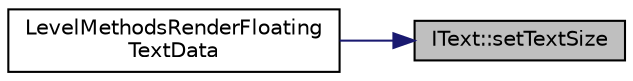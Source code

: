 digraph "IText::setTextSize"
{
 // LATEX_PDF_SIZE
  edge [fontname="Helvetica",fontsize="10",labelfontname="Helvetica",labelfontsize="10"];
  node [fontname="Helvetica",fontsize="10",shape=record];
  rankdir="RL";
  Node1 [label="IText::setTextSize",height=0.2,width=0.4,color="black", fillcolor="grey75", style="filled", fontcolor="black",tooltip=" "];
  Node1 -> Node2 [dir="back",color="midnightblue",fontsize="10",style="solid",fontname="Helvetica"];
  Node2 [label="LevelMethodsRenderFloating\lTextData",height=0.2,width=0.4,color="black", fillcolor="white", style="filled",URL="$_level_methods_8cpp.html#a5f43441f617bdc711844cbd824659344",tooltip=" "];
}
